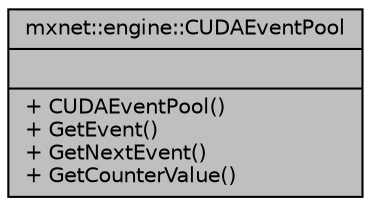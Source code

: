 digraph "mxnet::engine::CUDAEventPool"
{
 // LATEX_PDF_SIZE
  edge [fontname="Helvetica",fontsize="10",labelfontname="Helvetica",labelfontsize="10"];
  node [fontname="Helvetica",fontsize="10",shape=record];
  Node1 [label="{mxnet::engine::CUDAEventPool\n||+ CUDAEventPool()\l+ GetEvent()\l+ GetNextEvent()\l+ GetCounterValue()\l}",height=0.2,width=0.4,color="black", fillcolor="grey75", style="filled", fontcolor="black",tooltip=" "];
}
